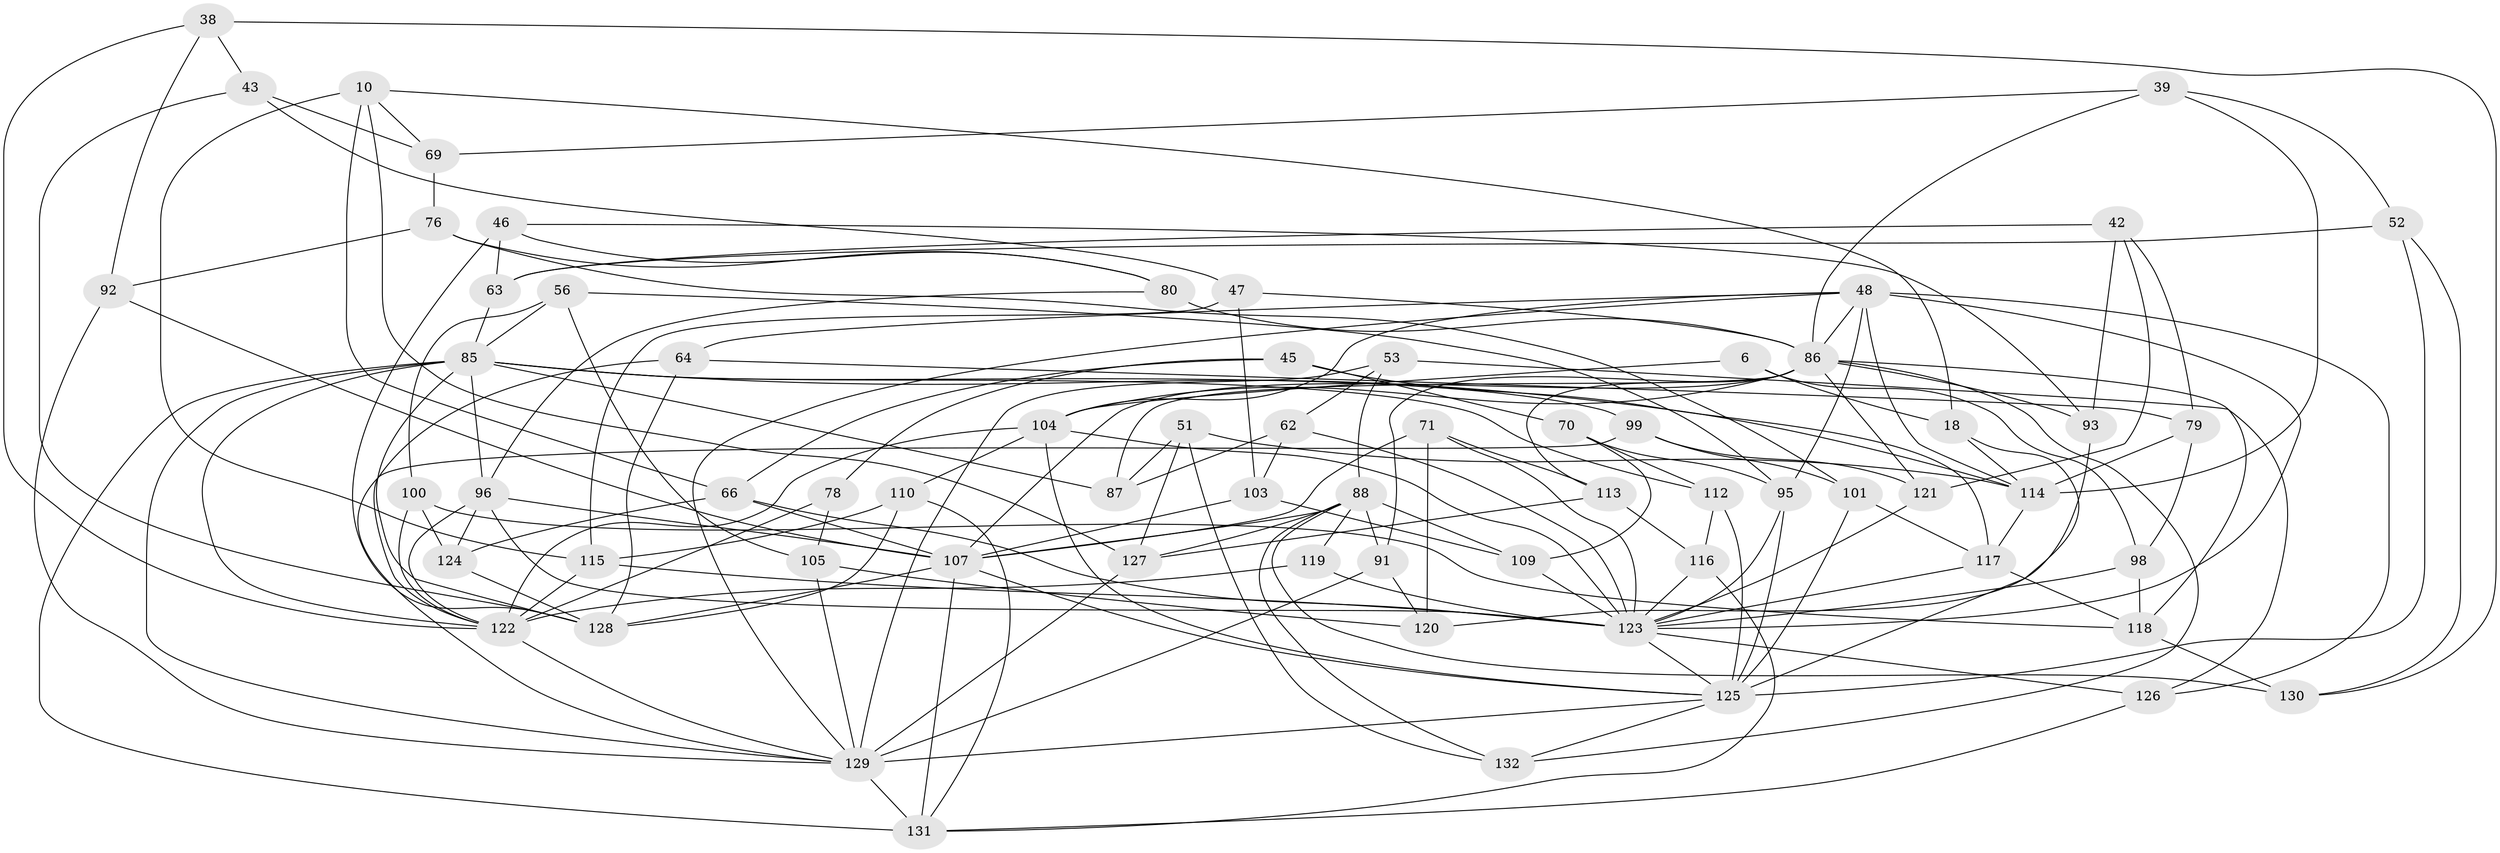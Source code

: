// original degree distribution, {4: 1.0}
// Generated by graph-tools (version 1.1) at 2025/56/03/09/25 04:56:36]
// undirected, 66 vertices, 171 edges
graph export_dot {
graph [start="1"]
  node [color=gray90,style=filled];
  6;
  10 [super="+7"];
  18 [super="+3"];
  38;
  39;
  42;
  43;
  45;
  46;
  47;
  48 [super="+29+40"];
  51;
  52;
  53;
  56;
  62;
  63;
  64;
  66 [super="+54"];
  69;
  70;
  71;
  76;
  78;
  79;
  80;
  85 [super="+74+68"];
  86 [super="+81"];
  87;
  88 [super="+13+27"];
  91;
  92;
  93;
  95 [super="+12"];
  96 [super="+30+83+94"];
  98;
  99;
  100;
  101;
  103;
  104 [super="+2+41+102"];
  105;
  107 [super="+57+90+65"];
  109;
  110;
  112 [super="+50"];
  113;
  114 [super="+26+77+111"];
  115 [super="+19"];
  116;
  117 [super="+4"];
  118 [super="+60"];
  119;
  120;
  121;
  122 [super="+108+89"];
  123 [super="+1+55+97"];
  124;
  125 [super="+73"];
  126;
  127 [super="+61"];
  128 [super="+16+37+25"];
  129 [super="+28+75+36+106+84"];
  130;
  131 [super="+5+67"];
  132;
  6 -- 98;
  6 -- 18 [weight=2];
  6 -- 104;
  10 -- 127;
  10 -- 18;
  10 -- 115 [weight=2];
  10 -- 69;
  10 -- 66;
  18 -- 114;
  18 -- 125 [weight=2];
  38 -- 43;
  38 -- 130;
  38 -- 92;
  38 -- 122;
  39 -- 69;
  39 -- 52;
  39 -- 114;
  39 -- 86;
  42 -- 63;
  42 -- 79;
  42 -- 93;
  42 -- 121;
  43 -- 69;
  43 -- 47;
  43 -- 128;
  45 -- 78;
  45 -- 70;
  45 -- 66;
  45 -- 117;
  46 -- 63;
  46 -- 80;
  46 -- 93;
  46 -- 128;
  47 -- 103;
  47 -- 115;
  47 -- 86;
  48 -- 129 [weight=2];
  48 -- 114 [weight=2];
  48 -- 104 [weight=2];
  48 -- 126;
  48 -- 64;
  48 -- 95 [weight=2];
  48 -- 86;
  48 -- 123;
  51 -- 132;
  51 -- 127;
  51 -- 87;
  51 -- 114;
  52 -- 63;
  52 -- 130;
  52 -- 125;
  53 -- 126;
  53 -- 62;
  53 -- 88;
  53 -- 129;
  56 -- 105;
  56 -- 100;
  56 -- 95;
  56 -- 85;
  62 -- 123;
  62 -- 103;
  62 -- 87;
  63 -- 85;
  64 -- 79;
  64 -- 128;
  64 -- 122;
  66 -- 123 [weight=2];
  66 -- 107;
  66 -- 124;
  69 -- 76;
  70 -- 109;
  70 -- 95;
  70 -- 112;
  71 -- 120;
  71 -- 113;
  71 -- 123;
  71 -- 107;
  76 -- 101;
  76 -- 92;
  76 -- 80;
  78 -- 122 [weight=2];
  78 -- 105;
  79 -- 114;
  79 -- 98;
  80 -- 86;
  80 -- 96;
  85 -- 131 [weight=2];
  85 -- 122;
  85 -- 128 [weight=2];
  85 -- 114 [weight=3];
  85 -- 96;
  85 -- 99;
  85 -- 112 [weight=2];
  85 -- 87;
  85 -- 129;
  86 -- 91;
  86 -- 104 [weight=2];
  86 -- 132;
  86 -- 107;
  86 -- 113;
  86 -- 118;
  86 -- 87;
  86 -- 121;
  86 -- 93;
  88 -- 119;
  88 -- 130;
  88 -- 91;
  88 -- 132;
  88 -- 109;
  88 -- 107;
  88 -- 127;
  91 -- 120;
  91 -- 129;
  92 -- 107;
  92 -- 129;
  93 -- 120;
  95 -- 123;
  95 -- 125;
  96 -- 107 [weight=3];
  96 -- 122 [weight=2];
  96 -- 124;
  96 -- 123 [weight=2];
  98 -- 123;
  98 -- 118;
  99 -- 101;
  99 -- 121;
  99 -- 129;
  100 -- 124;
  100 -- 118;
  100 -- 122;
  101 -- 117;
  101 -- 125;
  103 -- 109;
  103 -- 107;
  104 -- 110;
  104 -- 122 [weight=2];
  104 -- 123;
  104 -- 125;
  105 -- 120;
  105 -- 129;
  107 -- 128 [weight=3];
  107 -- 131;
  107 -- 125;
  109 -- 123;
  110 -- 131;
  110 -- 115;
  110 -- 128;
  112 -- 116;
  112 -- 125 [weight=2];
  113 -- 116;
  113 -- 127;
  114 -- 117;
  115 -- 122;
  115 -- 123;
  116 -- 123;
  116 -- 131;
  117 -- 118 [weight=2];
  117 -- 123;
  118 -- 130;
  119 -- 122 [weight=2];
  119 -- 123;
  121 -- 123;
  122 -- 129;
  123 -- 125;
  123 -- 126;
  124 -- 128;
  125 -- 132;
  125 -- 129;
  126 -- 131;
  127 -- 129 [weight=2];
  129 -- 131 [weight=2];
}
